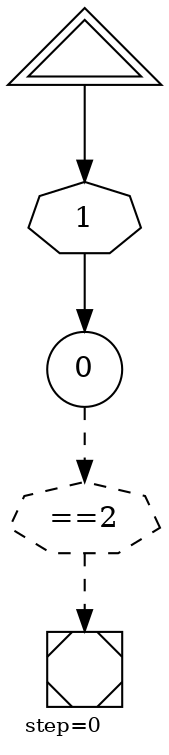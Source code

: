 digraph {
  graph  [labelloc=bottom,labeljust=left,fontsize="10",label="step=0"];
  "66" [shape=circle,peripheries="1",label=<0>,labelfontcolor=black,color=black];
  "67" [shape=Msquare,peripheries="1",label="",labelfontcolor=black,color=black];
  "77" [shape=triangle,peripheries="2",label="",labelfontcolor=black,color=black];
  "78" [label=<1>,peripheries="1",color=black,shape=septagon];
  "77" -> "78" [color=black];
  "78" -> "66" [color=black];
  "68" [label=<==2>,peripheries="1",color=black,style=dashed,shape=septagon];
  "66" -> "68" [style=dashed,color=black];
  "68" -> "67" [style=dashed,color=black];
}
